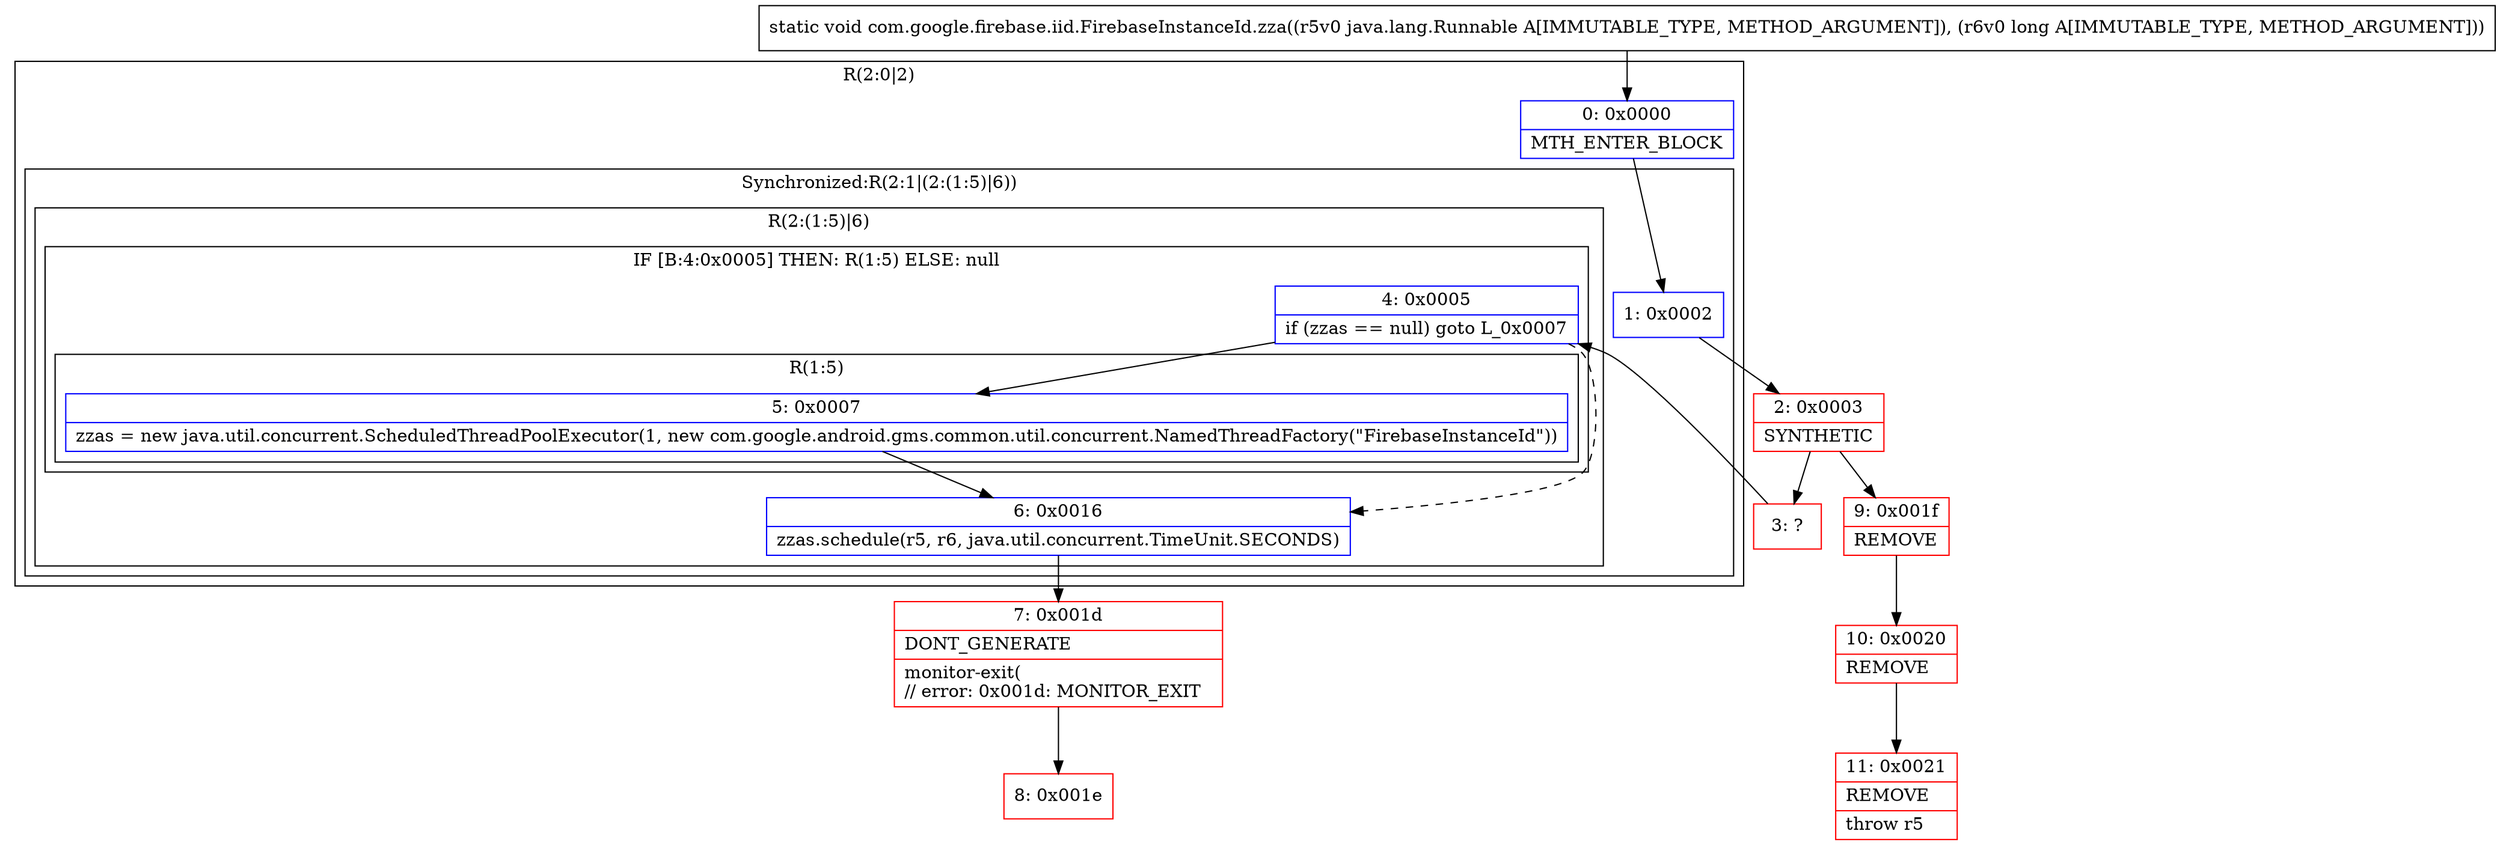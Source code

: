 digraph "CFG forcom.google.firebase.iid.FirebaseInstanceId.zza(Ljava\/lang\/Runnable;J)V" {
subgraph cluster_Region_1105342977 {
label = "R(2:0|2)";
node [shape=record,color=blue];
Node_0 [shape=record,label="{0\:\ 0x0000|MTH_ENTER_BLOCK\l}"];
subgraph cluster_SynchronizedRegion_876205626 {
label = "Synchronized:R(2:1|(2:(1:5)|6))";
node [shape=record,color=blue];
Node_1 [shape=record,label="{1\:\ 0x0002}"];
subgraph cluster_Region_759363916 {
label = "R(2:(1:5)|6)";
node [shape=record,color=blue];
subgraph cluster_IfRegion_1164518327 {
label = "IF [B:4:0x0005] THEN: R(1:5) ELSE: null";
node [shape=record,color=blue];
Node_4 [shape=record,label="{4\:\ 0x0005|if (zzas == null) goto L_0x0007\l}"];
subgraph cluster_Region_357262113 {
label = "R(1:5)";
node [shape=record,color=blue];
Node_5 [shape=record,label="{5\:\ 0x0007|zzas = new java.util.concurrent.ScheduledThreadPoolExecutor(1, new com.google.android.gms.common.util.concurrent.NamedThreadFactory(\"FirebaseInstanceId\"))\l}"];
}
}
Node_6 [shape=record,label="{6\:\ 0x0016|zzas.schedule(r5, r6, java.util.concurrent.TimeUnit.SECONDS)\l}"];
}
}
}
Node_2 [shape=record,color=red,label="{2\:\ 0x0003|SYNTHETIC\l}"];
Node_3 [shape=record,color=red,label="{3\:\ ?}"];
Node_7 [shape=record,color=red,label="{7\:\ 0x001d|DONT_GENERATE\l|monitor\-exit(\l\/\/ error: 0x001d: MONITOR_EXIT  \l}"];
Node_8 [shape=record,color=red,label="{8\:\ 0x001e}"];
Node_9 [shape=record,color=red,label="{9\:\ 0x001f|REMOVE\l}"];
Node_10 [shape=record,color=red,label="{10\:\ 0x0020|REMOVE\l}"];
Node_11 [shape=record,color=red,label="{11\:\ 0x0021|REMOVE\l|throw r5\l}"];
MethodNode[shape=record,label="{static void com.google.firebase.iid.FirebaseInstanceId.zza((r5v0 java.lang.Runnable A[IMMUTABLE_TYPE, METHOD_ARGUMENT]), (r6v0 long A[IMMUTABLE_TYPE, METHOD_ARGUMENT])) }"];
MethodNode -> Node_0;
Node_0 -> Node_1;
Node_1 -> Node_2;
Node_4 -> Node_5;
Node_4 -> Node_6[style=dashed];
Node_5 -> Node_6;
Node_6 -> Node_7;
Node_2 -> Node_3;
Node_2 -> Node_9;
Node_3 -> Node_4;
Node_7 -> Node_8;
Node_9 -> Node_10;
Node_10 -> Node_11;
}

